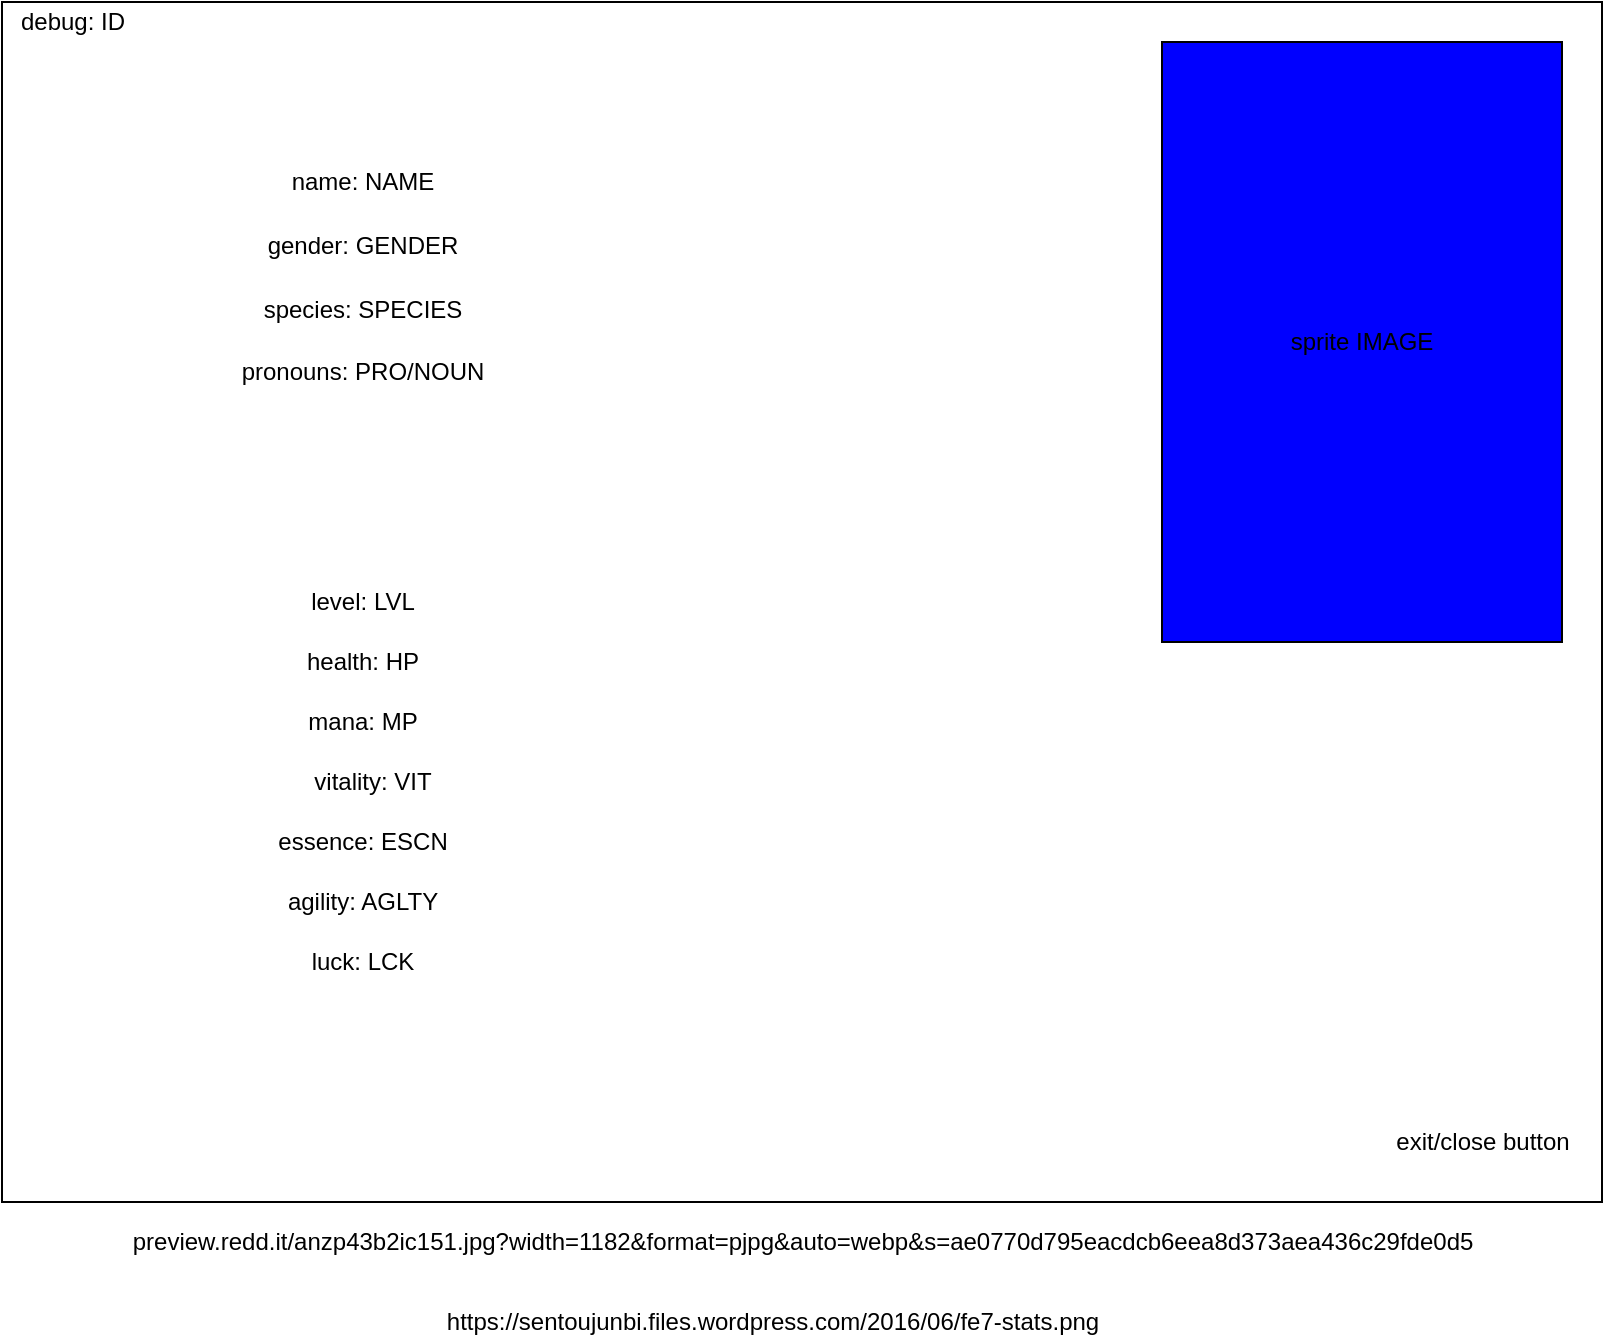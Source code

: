 <mxfile version="14.6.9" type="device"><diagram id="HOz_D86VpV3s0dzUtA75" name="Page-1"><mxGraphModel dx="1422" dy="794" grid="1" gridSize="10" guides="1" tooltips="1" connect="1" arrows="1" fold="1" page="1" pageScale="1" pageWidth="850" pageHeight="1100" math="0" shadow="0"><root><mxCell id="0"/><mxCell id="1" parent="0"/><mxCell id="Ii6Pje73X-7WBVqU8yHy-15" value="" style="whiteSpace=wrap;html=1;" parent="1" vertex="1"><mxGeometry width="800" height="600" as="geometry"/></mxCell><mxCell id="Ii6Pje73X-7WBVqU8yHy-19" value="&lt;span style=&quot;font-weight: 400&quot;&gt;sprite IMAGE&lt;/span&gt;" style="whiteSpace=wrap;html=1;fillColor=blue;fontStyle=1" parent="1" vertex="1"><mxGeometry x="580" y="20" width="200" height="300" as="geometry"/></mxCell><mxCell id="Ii6Pje73X-7WBVqU8yHy-1" value="name: NAME" style="text;html=1;resizable=0;autosize=1;align=center;verticalAlign=middle;points=[];fillColor=none;strokeColor=none;rounded=0;" parent="1" vertex="1"><mxGeometry x="135" y="80" width="90" height="20" as="geometry"/></mxCell><mxCell id="Ii6Pje73X-7WBVqU8yHy-2" value="gender: GENDER" style="text;html=1;resizable=0;autosize=1;align=center;verticalAlign=middle;points=[];fillColor=none;strokeColor=none;rounded=0;" parent="1" vertex="1"><mxGeometry x="125" y="112" width="110" height="20" as="geometry"/></mxCell><mxCell id="Ii6Pje73X-7WBVqU8yHy-3" value="species: SPECIES" style="text;html=1;resizable=0;autosize=1;align=center;verticalAlign=middle;points=[];fillColor=none;strokeColor=none;rounded=0;" parent="1" vertex="1"><mxGeometry x="125" y="144" width="110" height="20" as="geometry"/></mxCell><mxCell id="Ii6Pje73X-7WBVqU8yHy-4" value="pronouns: PRO/NOUN" style="text;html=1;resizable=0;autosize=1;align=center;verticalAlign=middle;points=[];fillColor=none;strokeColor=none;rounded=0;" parent="1" vertex="1"><mxGeometry x="110" y="175" width="140" height="20" as="geometry"/></mxCell><mxCell id="Ii6Pje73X-7WBVqU8yHy-5" value="level: LVL" style="text;html=1;resizable=0;autosize=1;align=center;verticalAlign=middle;points=[];fillColor=none;strokeColor=none;rounded=0;" parent="1" vertex="1"><mxGeometry x="145" y="290" width="70" height="20" as="geometry"/></mxCell><mxCell id="Ii6Pje73X-7WBVqU8yHy-6" value="health: HP" style="text;html=1;resizable=0;autosize=1;align=center;verticalAlign=middle;points=[];fillColor=none;strokeColor=none;rounded=0;" parent="1" vertex="1"><mxGeometry x="145" y="320" width="70" height="20" as="geometry"/></mxCell><mxCell id="Ii6Pje73X-7WBVqU8yHy-7" value="mana: MP" style="text;html=1;resizable=0;autosize=1;align=center;verticalAlign=middle;points=[];fillColor=none;strokeColor=none;rounded=0;" parent="1" vertex="1"><mxGeometry x="145" y="350" width="70" height="20" as="geometry"/></mxCell><mxCell id="Ii6Pje73X-7WBVqU8yHy-8" value="vitality: VIT" style="text;html=1;resizable=0;autosize=1;align=center;verticalAlign=middle;points=[];fillColor=none;strokeColor=none;rounded=0;" parent="1" vertex="1"><mxGeometry x="150" y="380" width="70" height="20" as="geometry"/></mxCell><mxCell id="Ii6Pje73X-7WBVqU8yHy-9" value="essence: ESCN" style="text;html=1;resizable=0;autosize=1;align=center;verticalAlign=middle;points=[];fillColor=none;strokeColor=none;rounded=0;" parent="1" vertex="1"><mxGeometry x="130" y="410" width="100" height="20" as="geometry"/></mxCell><mxCell id="Ii6Pje73X-7WBVqU8yHy-10" value="agility: AGLTY" style="text;html=1;resizable=0;autosize=1;align=center;verticalAlign=middle;points=[];fillColor=none;strokeColor=none;rounded=0;" parent="1" vertex="1"><mxGeometry x="135" y="440" width="90" height="20" as="geometry"/></mxCell><mxCell id="Ii6Pje73X-7WBVqU8yHy-11" value="luck: LCK" style="text;html=1;resizable=0;autosize=1;align=center;verticalAlign=middle;points=[];fillColor=none;strokeColor=none;rounded=0;" parent="1" vertex="1"><mxGeometry x="145" y="470" width="70" height="20" as="geometry"/></mxCell><mxCell id="Ii6Pje73X-7WBVqU8yHy-13" value="debug: ID" style="text;html=1;resizable=0;autosize=1;align=center;verticalAlign=middle;points=[];fillColor=none;strokeColor=none;rounded=0;" parent="1" vertex="1"><mxGeometry width="70" height="20" as="geometry"/></mxCell><mxCell id="Ii6Pje73X-7WBVqU8yHy-14" value="exit/close button" style="text;html=1;resizable=0;autosize=1;align=center;verticalAlign=middle;points=[];fillColor=none;strokeColor=none;rounded=0;" parent="1" vertex="1"><mxGeometry x="690" y="560" width="100" height="20" as="geometry"/></mxCell><mxCell id="Ii6Pje73X-7WBVqU8yHy-16" value="preview.redd.it/anzp43b2ic151.jpg?width=1182&amp;amp;format=pjpg&amp;amp;auto=webp&amp;amp;s=ae0770d795eacdcb6eea8d373aea436c29fde0d5" style="text;html=1;resizable=0;autosize=1;align=center;verticalAlign=middle;points=[];fillColor=none;strokeColor=none;rounded=0;" parent="1" vertex="1"><mxGeometry x="55" y="610" width="690" height="20" as="geometry"/></mxCell><mxCell id="Ii6Pje73X-7WBVqU8yHy-17" value="https://sentoujunbi.files.wordpress.com/2016/06/fe7-stats.png" style="text;html=1;resizable=0;autosize=1;align=center;verticalAlign=middle;points=[];fillColor=none;strokeColor=none;rounded=0;" parent="1" vertex="1"><mxGeometry x="215" y="650" width="340" height="20" as="geometry"/></mxCell></root></mxGraphModel></diagram></mxfile>